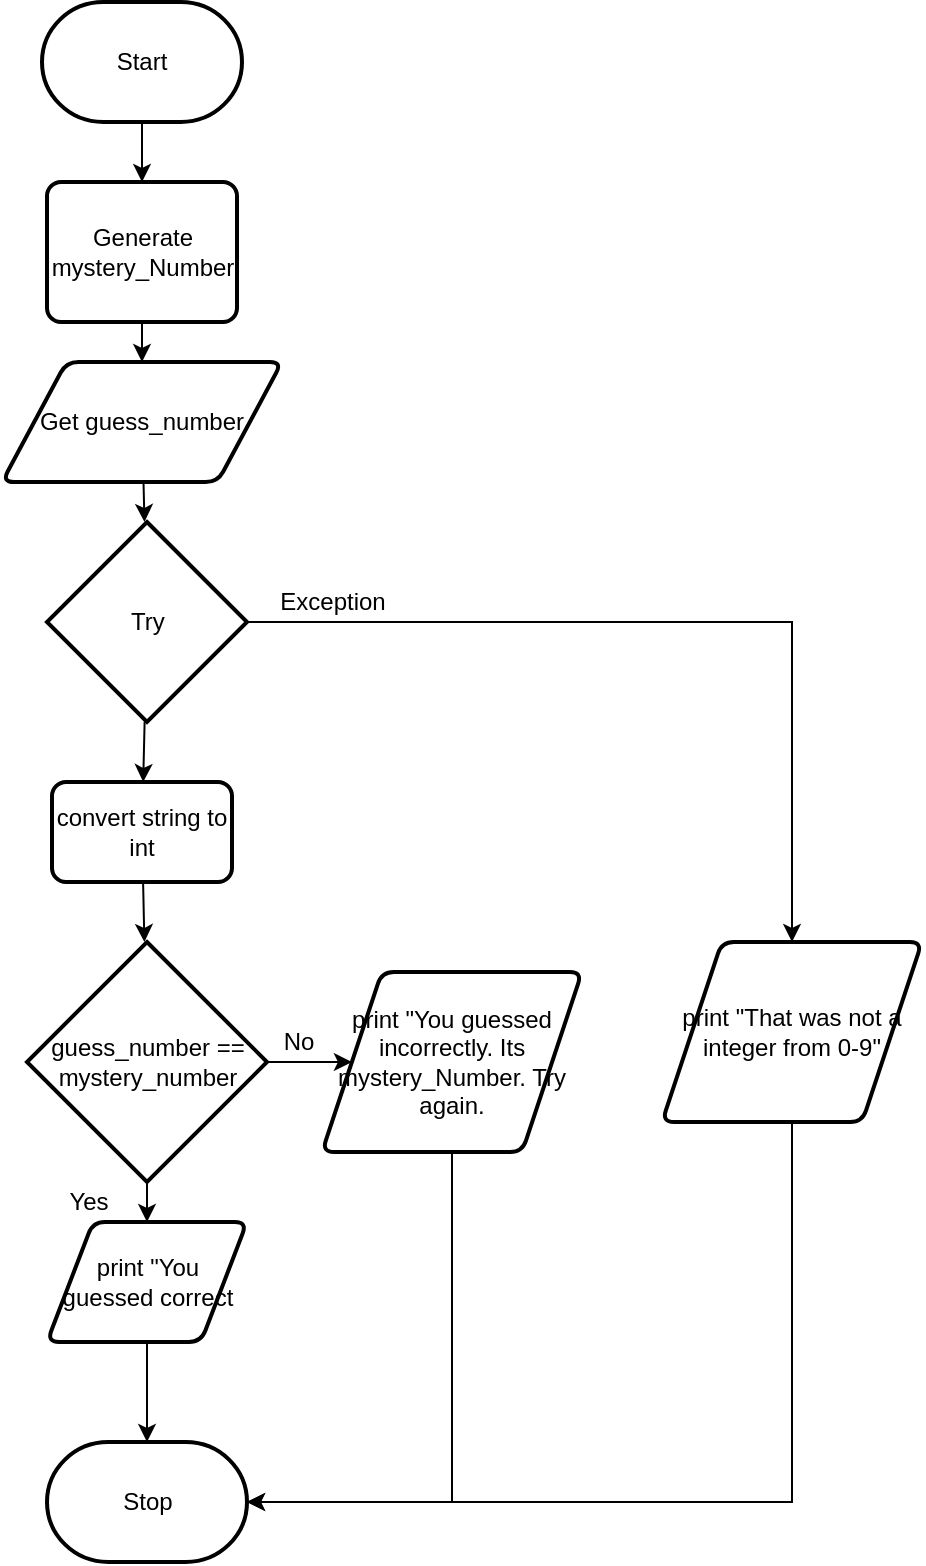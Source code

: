 <mxfile>
    <diagram id="JqOo338mFjRoOCTTENWM" name="Page-1">
        <mxGraphModel dx="1074" dy="741" grid="1" gridSize="10" guides="1" tooltips="1" connect="1" arrows="1" fold="1" page="1" pageScale="1" pageWidth="827" pageHeight="1169" math="0" shadow="0">
            <root>
                <mxCell id="0"/>
                <mxCell id="1" parent="0"/>
                <mxCell id="17" style="edgeStyle=none;html=1;entryX=0.5;entryY=0;entryDx=0;entryDy=0;" parent="1" source="18" target="32" edge="1">
                    <mxGeometry relative="1" as="geometry">
                        <mxPoint x="240" y="170" as="targetPoint"/>
                    </mxGeometry>
                </mxCell>
                <mxCell id="18" value="Start" style="strokeWidth=2;html=1;shape=mxgraph.flowchart.terminator;whiteSpace=wrap;" parent="1" vertex="1">
                    <mxGeometry x="190" y="80" width="100" height="60" as="geometry"/>
                </mxCell>
                <mxCell id="40" style="edgeStyle=none;rounded=0;html=1;" parent="1" source="20" target="39" edge="1">
                    <mxGeometry relative="1" as="geometry"/>
                </mxCell>
                <mxCell id="20" value="Get guess_number" style="shape=parallelogram;html=1;strokeWidth=2;perimeter=parallelogramPerimeter;whiteSpace=wrap;rounded=1;arcSize=12;size=0.23;" parent="1" vertex="1">
                    <mxGeometry x="170" y="260" width="140" height="60" as="geometry"/>
                </mxCell>
                <mxCell id="21" style="edgeStyle=none;html=1;" parent="1" source="22" target="23" edge="1">
                    <mxGeometry relative="1" as="geometry">
                        <mxPoint x="240" y="530" as="targetPoint"/>
                    </mxGeometry>
                </mxCell>
                <mxCell id="22" value="print &quot;You guessed correct" style="shape=parallelogram;html=1;strokeWidth=2;perimeter=parallelogramPerimeter;whiteSpace=wrap;rounded=1;arcSize=12;size=0.23;" parent="1" vertex="1">
                    <mxGeometry x="192.5" y="690" width="100" height="60" as="geometry"/>
                </mxCell>
                <mxCell id="23" value="Stop" style="strokeWidth=2;html=1;shape=mxgraph.flowchart.terminator;whiteSpace=wrap;" parent="1" vertex="1">
                    <mxGeometry x="192.5" y="800" width="100" height="60" as="geometry"/>
                </mxCell>
                <mxCell id="42" style="edgeStyle=none;rounded=0;html=1;" parent="1" source="26" target="22" edge="1">
                    <mxGeometry relative="1" as="geometry"/>
                </mxCell>
                <mxCell id="43" style="edgeStyle=none;rounded=0;html=1;entryX=0;entryY=0.5;entryDx=0;entryDy=0;" parent="1" source="26" target="29" edge="1">
                    <mxGeometry relative="1" as="geometry"/>
                </mxCell>
                <mxCell id="26" value="&lt;span&gt;guess_number == mystery_number&lt;/span&gt;" style="strokeWidth=2;html=1;shape=mxgraph.flowchart.decision;whiteSpace=wrap;" parent="1" vertex="1">
                    <mxGeometry x="182.5" y="550" width="120" height="120" as="geometry"/>
                </mxCell>
                <mxCell id="45" style="edgeStyle=none;rounded=0;html=1;entryX=1;entryY=0.5;entryDx=0;entryDy=0;entryPerimeter=0;" parent="1" source="29" target="23" edge="1">
                    <mxGeometry relative="1" as="geometry">
                        <Array as="points">
                            <mxPoint x="395" y="830"/>
                        </Array>
                    </mxGeometry>
                </mxCell>
                <mxCell id="29" value="print &quot;You guessed incorrectly. Its mystery_Number. Try again." style="shape=parallelogram;html=1;strokeWidth=2;perimeter=parallelogramPerimeter;whiteSpace=wrap;rounded=1;arcSize=12;size=0.23;" parent="1" vertex="1">
                    <mxGeometry x="330" y="565" width="130" height="90" as="geometry"/>
                </mxCell>
                <mxCell id="30" style="edgeStyle=none;html=1;exitX=0.5;exitY=1;exitDx=0;exitDy=0;" parent="1" source="32" target="20" edge="1">
                    <mxGeometry relative="1" as="geometry">
                        <mxPoint x="240" y="230" as="sourcePoint"/>
                    </mxGeometry>
                </mxCell>
                <mxCell id="32" value="&lt;span&gt;Generate mystery_Number&lt;/span&gt;" style="rounded=1;whiteSpace=wrap;html=1;absoluteArcSize=1;arcSize=14;strokeWidth=2;" parent="1" vertex="1">
                    <mxGeometry x="192.5" y="170" width="95" height="70" as="geometry"/>
                </mxCell>
                <mxCell id="46" style="edgeStyle=none;rounded=0;html=1;entryX=1;entryY=0.5;entryDx=0;entryDy=0;entryPerimeter=0;" parent="1" source="36" target="23" edge="1">
                    <mxGeometry relative="1" as="geometry">
                        <Array as="points">
                            <mxPoint x="565" y="830"/>
                        </Array>
                    </mxGeometry>
                </mxCell>
                <mxCell id="36" value="print &quot;That was not a integer from 0-9&quot;" style="shape=parallelogram;html=1;strokeWidth=2;perimeter=parallelogramPerimeter;whiteSpace=wrap;rounded=1;arcSize=12;size=0.23;" parent="1" vertex="1">
                    <mxGeometry x="500" y="550" width="130" height="90" as="geometry"/>
                </mxCell>
                <mxCell id="50" style="edgeStyle=none;html=1;entryX=0.5;entryY=0;entryDx=0;entryDy=0;rounded=0;" edge="1" parent="1" source="39" target="36">
                    <mxGeometry relative="1" as="geometry">
                        <Array as="points">
                            <mxPoint x="565" y="390"/>
                        </Array>
                    </mxGeometry>
                </mxCell>
                <mxCell id="56" style="edgeStyle=none;rounded=0;html=1;" edge="1" parent="1" source="39" target="55">
                    <mxGeometry relative="1" as="geometry"/>
                </mxCell>
                <mxCell id="39" value="Try" style="strokeWidth=2;html=1;shape=mxgraph.flowchart.decision;whiteSpace=wrap;" parent="1" vertex="1">
                    <mxGeometry x="192.5" y="340" width="100" height="100" as="geometry"/>
                </mxCell>
                <mxCell id="47" value="Yes&lt;br&gt;" style="text;html=1;align=center;verticalAlign=middle;resizable=0;points=[];autosize=1;strokeColor=none;fillColor=none;" parent="1" vertex="1">
                    <mxGeometry x="192.5" y="670" width="40" height="20" as="geometry"/>
                </mxCell>
                <mxCell id="48" value="No" style="text;html=1;align=center;verticalAlign=middle;resizable=0;points=[];autosize=1;strokeColor=none;fillColor=none;" parent="1" vertex="1">
                    <mxGeometry x="302.5" y="590" width="30" height="20" as="geometry"/>
                </mxCell>
                <mxCell id="49" value="Exception" style="text;html=1;align=center;verticalAlign=middle;resizable=0;points=[];autosize=1;strokeColor=none;fillColor=none;" parent="1" vertex="1">
                    <mxGeometry x="300" y="370" width="70" height="20" as="geometry"/>
                </mxCell>
                <mxCell id="57" style="edgeStyle=none;rounded=0;html=1;" edge="1" parent="1" source="55" target="26">
                    <mxGeometry relative="1" as="geometry"/>
                </mxCell>
                <mxCell id="55" value="&lt;span&gt;convert string to int&lt;/span&gt;" style="rounded=1;whiteSpace=wrap;html=1;absoluteArcSize=1;arcSize=14;strokeWidth=2;" vertex="1" parent="1">
                    <mxGeometry x="195" y="470" width="90" height="50" as="geometry"/>
                </mxCell>
            </root>
        </mxGraphModel>
    </diagram>
</mxfile>